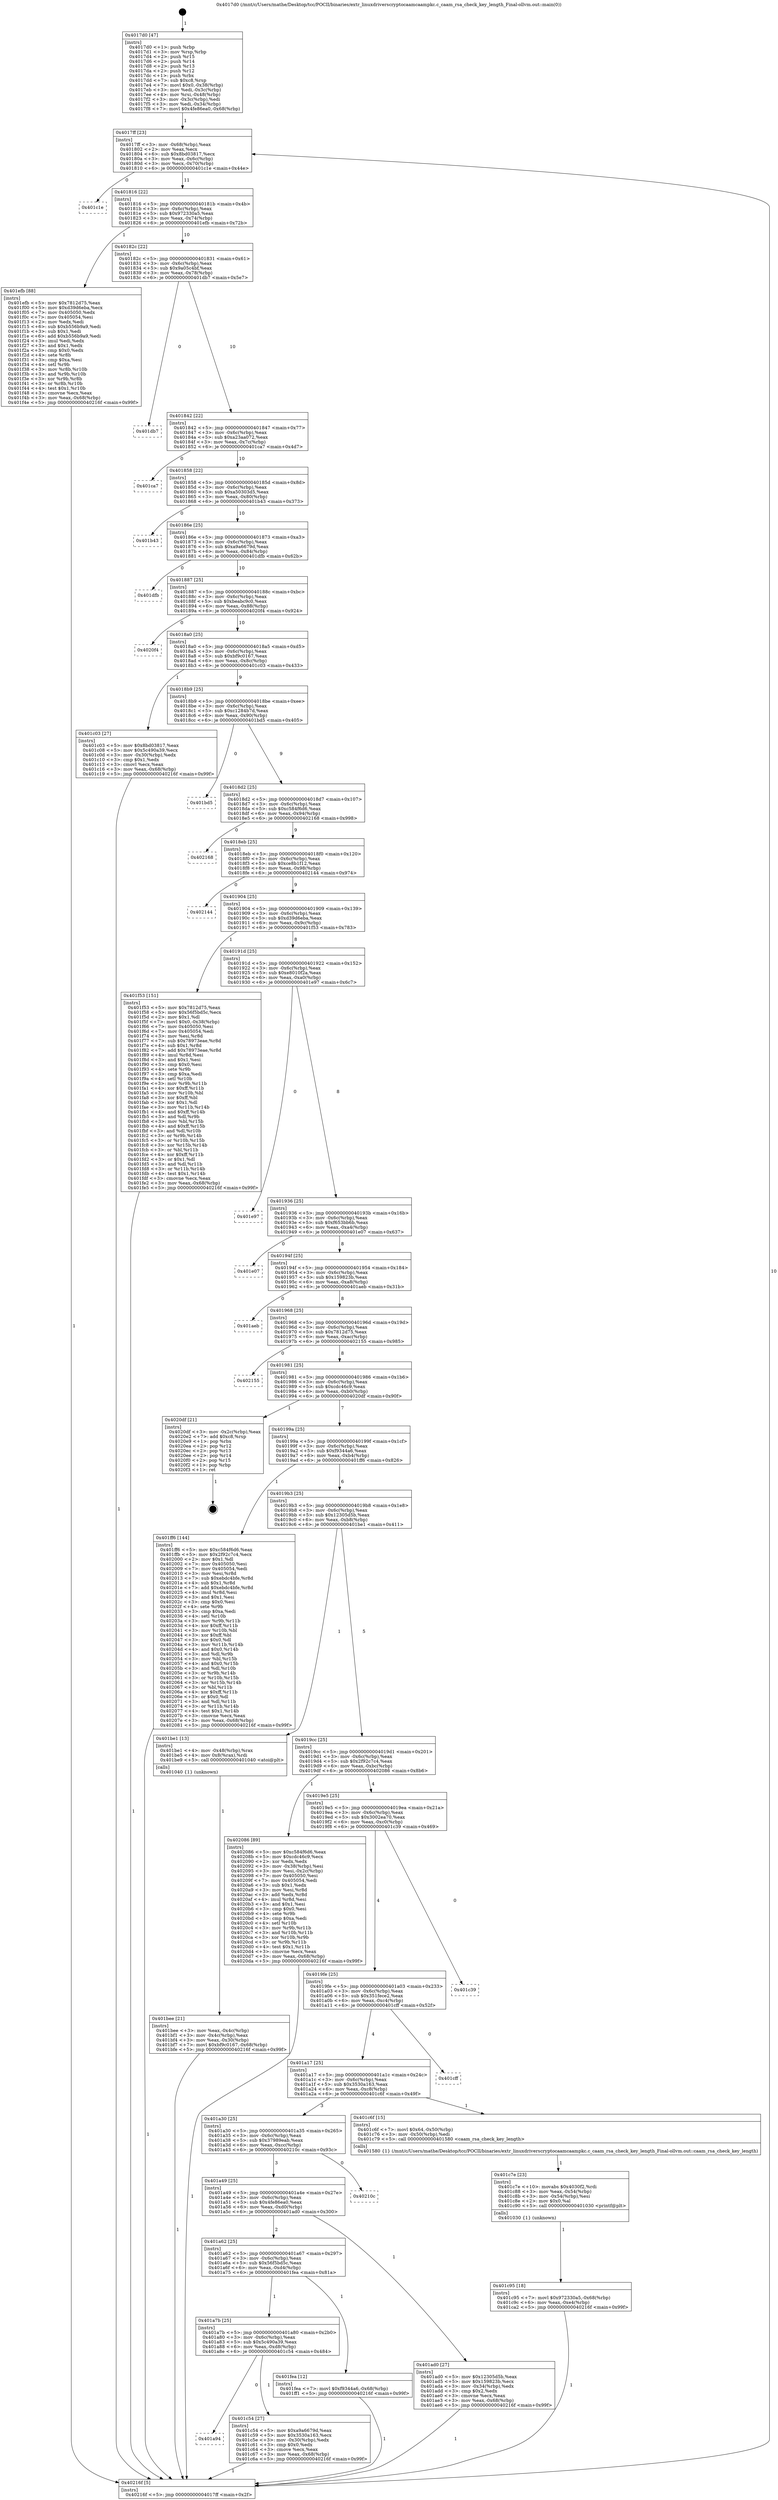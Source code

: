 digraph "0x4017d0" {
  label = "0x4017d0 (/mnt/c/Users/mathe/Desktop/tcc/POCII/binaries/extr_linuxdriverscryptocaamcaampkc.c_caam_rsa_check_key_length_Final-ollvm.out::main(0))"
  labelloc = "t"
  node[shape=record]

  Entry [label="",width=0.3,height=0.3,shape=circle,fillcolor=black,style=filled]
  "0x4017ff" [label="{
     0x4017ff [23]\l
     | [instrs]\l
     &nbsp;&nbsp;0x4017ff \<+3\>: mov -0x68(%rbp),%eax\l
     &nbsp;&nbsp;0x401802 \<+2\>: mov %eax,%ecx\l
     &nbsp;&nbsp;0x401804 \<+6\>: sub $0x8bd03817,%ecx\l
     &nbsp;&nbsp;0x40180a \<+3\>: mov %eax,-0x6c(%rbp)\l
     &nbsp;&nbsp;0x40180d \<+3\>: mov %ecx,-0x70(%rbp)\l
     &nbsp;&nbsp;0x401810 \<+6\>: je 0000000000401c1e \<main+0x44e\>\l
  }"]
  "0x401c1e" [label="{
     0x401c1e\l
  }", style=dashed]
  "0x401816" [label="{
     0x401816 [22]\l
     | [instrs]\l
     &nbsp;&nbsp;0x401816 \<+5\>: jmp 000000000040181b \<main+0x4b\>\l
     &nbsp;&nbsp;0x40181b \<+3\>: mov -0x6c(%rbp),%eax\l
     &nbsp;&nbsp;0x40181e \<+5\>: sub $0x972330a5,%eax\l
     &nbsp;&nbsp;0x401823 \<+3\>: mov %eax,-0x74(%rbp)\l
     &nbsp;&nbsp;0x401826 \<+6\>: je 0000000000401efb \<main+0x72b\>\l
  }"]
  Exit [label="",width=0.3,height=0.3,shape=circle,fillcolor=black,style=filled,peripheries=2]
  "0x401efb" [label="{
     0x401efb [88]\l
     | [instrs]\l
     &nbsp;&nbsp;0x401efb \<+5\>: mov $0x7812d75,%eax\l
     &nbsp;&nbsp;0x401f00 \<+5\>: mov $0xd39d6eba,%ecx\l
     &nbsp;&nbsp;0x401f05 \<+7\>: mov 0x405050,%edx\l
     &nbsp;&nbsp;0x401f0c \<+7\>: mov 0x405054,%esi\l
     &nbsp;&nbsp;0x401f13 \<+2\>: mov %edx,%edi\l
     &nbsp;&nbsp;0x401f15 \<+6\>: sub $0xb556b9a9,%edi\l
     &nbsp;&nbsp;0x401f1b \<+3\>: sub $0x1,%edi\l
     &nbsp;&nbsp;0x401f1e \<+6\>: add $0xb556b9a9,%edi\l
     &nbsp;&nbsp;0x401f24 \<+3\>: imul %edi,%edx\l
     &nbsp;&nbsp;0x401f27 \<+3\>: and $0x1,%edx\l
     &nbsp;&nbsp;0x401f2a \<+3\>: cmp $0x0,%edx\l
     &nbsp;&nbsp;0x401f2d \<+4\>: sete %r8b\l
     &nbsp;&nbsp;0x401f31 \<+3\>: cmp $0xa,%esi\l
     &nbsp;&nbsp;0x401f34 \<+4\>: setl %r9b\l
     &nbsp;&nbsp;0x401f38 \<+3\>: mov %r8b,%r10b\l
     &nbsp;&nbsp;0x401f3b \<+3\>: and %r9b,%r10b\l
     &nbsp;&nbsp;0x401f3e \<+3\>: xor %r9b,%r8b\l
     &nbsp;&nbsp;0x401f41 \<+3\>: or %r8b,%r10b\l
     &nbsp;&nbsp;0x401f44 \<+4\>: test $0x1,%r10b\l
     &nbsp;&nbsp;0x401f48 \<+3\>: cmovne %ecx,%eax\l
     &nbsp;&nbsp;0x401f4b \<+3\>: mov %eax,-0x68(%rbp)\l
     &nbsp;&nbsp;0x401f4e \<+5\>: jmp 000000000040216f \<main+0x99f\>\l
  }"]
  "0x40182c" [label="{
     0x40182c [22]\l
     | [instrs]\l
     &nbsp;&nbsp;0x40182c \<+5\>: jmp 0000000000401831 \<main+0x61\>\l
     &nbsp;&nbsp;0x401831 \<+3\>: mov -0x6c(%rbp),%eax\l
     &nbsp;&nbsp;0x401834 \<+5\>: sub $0x9a05c4bf,%eax\l
     &nbsp;&nbsp;0x401839 \<+3\>: mov %eax,-0x78(%rbp)\l
     &nbsp;&nbsp;0x40183c \<+6\>: je 0000000000401db7 \<main+0x5e7\>\l
  }"]
  "0x401c95" [label="{
     0x401c95 [18]\l
     | [instrs]\l
     &nbsp;&nbsp;0x401c95 \<+7\>: movl $0x972330a5,-0x68(%rbp)\l
     &nbsp;&nbsp;0x401c9c \<+6\>: mov %eax,-0xe4(%rbp)\l
     &nbsp;&nbsp;0x401ca2 \<+5\>: jmp 000000000040216f \<main+0x99f\>\l
  }"]
  "0x401db7" [label="{
     0x401db7\l
  }", style=dashed]
  "0x401842" [label="{
     0x401842 [22]\l
     | [instrs]\l
     &nbsp;&nbsp;0x401842 \<+5\>: jmp 0000000000401847 \<main+0x77\>\l
     &nbsp;&nbsp;0x401847 \<+3\>: mov -0x6c(%rbp),%eax\l
     &nbsp;&nbsp;0x40184a \<+5\>: sub $0xa23aa072,%eax\l
     &nbsp;&nbsp;0x40184f \<+3\>: mov %eax,-0x7c(%rbp)\l
     &nbsp;&nbsp;0x401852 \<+6\>: je 0000000000401ca7 \<main+0x4d7\>\l
  }"]
  "0x401c7e" [label="{
     0x401c7e [23]\l
     | [instrs]\l
     &nbsp;&nbsp;0x401c7e \<+10\>: movabs $0x4030f2,%rdi\l
     &nbsp;&nbsp;0x401c88 \<+3\>: mov %eax,-0x54(%rbp)\l
     &nbsp;&nbsp;0x401c8b \<+3\>: mov -0x54(%rbp),%esi\l
     &nbsp;&nbsp;0x401c8e \<+2\>: mov $0x0,%al\l
     &nbsp;&nbsp;0x401c90 \<+5\>: call 0000000000401030 \<printf@plt\>\l
     | [calls]\l
     &nbsp;&nbsp;0x401030 \{1\} (unknown)\l
  }"]
  "0x401ca7" [label="{
     0x401ca7\l
  }", style=dashed]
  "0x401858" [label="{
     0x401858 [22]\l
     | [instrs]\l
     &nbsp;&nbsp;0x401858 \<+5\>: jmp 000000000040185d \<main+0x8d\>\l
     &nbsp;&nbsp;0x40185d \<+3\>: mov -0x6c(%rbp),%eax\l
     &nbsp;&nbsp;0x401860 \<+5\>: sub $0xa50303d5,%eax\l
     &nbsp;&nbsp;0x401865 \<+3\>: mov %eax,-0x80(%rbp)\l
     &nbsp;&nbsp;0x401868 \<+6\>: je 0000000000401b43 \<main+0x373\>\l
  }"]
  "0x401a94" [label="{
     0x401a94\l
  }", style=dashed]
  "0x401b43" [label="{
     0x401b43\l
  }", style=dashed]
  "0x40186e" [label="{
     0x40186e [25]\l
     | [instrs]\l
     &nbsp;&nbsp;0x40186e \<+5\>: jmp 0000000000401873 \<main+0xa3\>\l
     &nbsp;&nbsp;0x401873 \<+3\>: mov -0x6c(%rbp),%eax\l
     &nbsp;&nbsp;0x401876 \<+5\>: sub $0xa9a6679d,%eax\l
     &nbsp;&nbsp;0x40187b \<+6\>: mov %eax,-0x84(%rbp)\l
     &nbsp;&nbsp;0x401881 \<+6\>: je 0000000000401dfb \<main+0x62b\>\l
  }"]
  "0x401c54" [label="{
     0x401c54 [27]\l
     | [instrs]\l
     &nbsp;&nbsp;0x401c54 \<+5\>: mov $0xa9a6679d,%eax\l
     &nbsp;&nbsp;0x401c59 \<+5\>: mov $0x3530a163,%ecx\l
     &nbsp;&nbsp;0x401c5e \<+3\>: mov -0x30(%rbp),%edx\l
     &nbsp;&nbsp;0x401c61 \<+3\>: cmp $0x0,%edx\l
     &nbsp;&nbsp;0x401c64 \<+3\>: cmove %ecx,%eax\l
     &nbsp;&nbsp;0x401c67 \<+3\>: mov %eax,-0x68(%rbp)\l
     &nbsp;&nbsp;0x401c6a \<+5\>: jmp 000000000040216f \<main+0x99f\>\l
  }"]
  "0x401dfb" [label="{
     0x401dfb\l
  }", style=dashed]
  "0x401887" [label="{
     0x401887 [25]\l
     | [instrs]\l
     &nbsp;&nbsp;0x401887 \<+5\>: jmp 000000000040188c \<main+0xbc\>\l
     &nbsp;&nbsp;0x40188c \<+3\>: mov -0x6c(%rbp),%eax\l
     &nbsp;&nbsp;0x40188f \<+5\>: sub $0xbeabc9c0,%eax\l
     &nbsp;&nbsp;0x401894 \<+6\>: mov %eax,-0x88(%rbp)\l
     &nbsp;&nbsp;0x40189a \<+6\>: je 00000000004020f4 \<main+0x924\>\l
  }"]
  "0x401a7b" [label="{
     0x401a7b [25]\l
     | [instrs]\l
     &nbsp;&nbsp;0x401a7b \<+5\>: jmp 0000000000401a80 \<main+0x2b0\>\l
     &nbsp;&nbsp;0x401a80 \<+3\>: mov -0x6c(%rbp),%eax\l
     &nbsp;&nbsp;0x401a83 \<+5\>: sub $0x5c490a39,%eax\l
     &nbsp;&nbsp;0x401a88 \<+6\>: mov %eax,-0xd8(%rbp)\l
     &nbsp;&nbsp;0x401a8e \<+6\>: je 0000000000401c54 \<main+0x484\>\l
  }"]
  "0x4020f4" [label="{
     0x4020f4\l
  }", style=dashed]
  "0x4018a0" [label="{
     0x4018a0 [25]\l
     | [instrs]\l
     &nbsp;&nbsp;0x4018a0 \<+5\>: jmp 00000000004018a5 \<main+0xd5\>\l
     &nbsp;&nbsp;0x4018a5 \<+3\>: mov -0x6c(%rbp),%eax\l
     &nbsp;&nbsp;0x4018a8 \<+5\>: sub $0xbf9c0167,%eax\l
     &nbsp;&nbsp;0x4018ad \<+6\>: mov %eax,-0x8c(%rbp)\l
     &nbsp;&nbsp;0x4018b3 \<+6\>: je 0000000000401c03 \<main+0x433\>\l
  }"]
  "0x401fea" [label="{
     0x401fea [12]\l
     | [instrs]\l
     &nbsp;&nbsp;0x401fea \<+7\>: movl $0xf9344a6,-0x68(%rbp)\l
     &nbsp;&nbsp;0x401ff1 \<+5\>: jmp 000000000040216f \<main+0x99f\>\l
  }"]
  "0x401c03" [label="{
     0x401c03 [27]\l
     | [instrs]\l
     &nbsp;&nbsp;0x401c03 \<+5\>: mov $0x8bd03817,%eax\l
     &nbsp;&nbsp;0x401c08 \<+5\>: mov $0x5c490a39,%ecx\l
     &nbsp;&nbsp;0x401c0d \<+3\>: mov -0x30(%rbp),%edx\l
     &nbsp;&nbsp;0x401c10 \<+3\>: cmp $0x1,%edx\l
     &nbsp;&nbsp;0x401c13 \<+3\>: cmovl %ecx,%eax\l
     &nbsp;&nbsp;0x401c16 \<+3\>: mov %eax,-0x68(%rbp)\l
     &nbsp;&nbsp;0x401c19 \<+5\>: jmp 000000000040216f \<main+0x99f\>\l
  }"]
  "0x4018b9" [label="{
     0x4018b9 [25]\l
     | [instrs]\l
     &nbsp;&nbsp;0x4018b9 \<+5\>: jmp 00000000004018be \<main+0xee\>\l
     &nbsp;&nbsp;0x4018be \<+3\>: mov -0x6c(%rbp),%eax\l
     &nbsp;&nbsp;0x4018c1 \<+5\>: sub $0xc1284b7d,%eax\l
     &nbsp;&nbsp;0x4018c6 \<+6\>: mov %eax,-0x90(%rbp)\l
     &nbsp;&nbsp;0x4018cc \<+6\>: je 0000000000401bd5 \<main+0x405\>\l
  }"]
  "0x401bee" [label="{
     0x401bee [21]\l
     | [instrs]\l
     &nbsp;&nbsp;0x401bee \<+3\>: mov %eax,-0x4c(%rbp)\l
     &nbsp;&nbsp;0x401bf1 \<+3\>: mov -0x4c(%rbp),%eax\l
     &nbsp;&nbsp;0x401bf4 \<+3\>: mov %eax,-0x30(%rbp)\l
     &nbsp;&nbsp;0x401bf7 \<+7\>: movl $0xbf9c0167,-0x68(%rbp)\l
     &nbsp;&nbsp;0x401bfe \<+5\>: jmp 000000000040216f \<main+0x99f\>\l
  }"]
  "0x401bd5" [label="{
     0x401bd5\l
  }", style=dashed]
  "0x4018d2" [label="{
     0x4018d2 [25]\l
     | [instrs]\l
     &nbsp;&nbsp;0x4018d2 \<+5\>: jmp 00000000004018d7 \<main+0x107\>\l
     &nbsp;&nbsp;0x4018d7 \<+3\>: mov -0x6c(%rbp),%eax\l
     &nbsp;&nbsp;0x4018da \<+5\>: sub $0xc584f6d6,%eax\l
     &nbsp;&nbsp;0x4018df \<+6\>: mov %eax,-0x94(%rbp)\l
     &nbsp;&nbsp;0x4018e5 \<+6\>: je 0000000000402168 \<main+0x998\>\l
  }"]
  "0x4017d0" [label="{
     0x4017d0 [47]\l
     | [instrs]\l
     &nbsp;&nbsp;0x4017d0 \<+1\>: push %rbp\l
     &nbsp;&nbsp;0x4017d1 \<+3\>: mov %rsp,%rbp\l
     &nbsp;&nbsp;0x4017d4 \<+2\>: push %r15\l
     &nbsp;&nbsp;0x4017d6 \<+2\>: push %r14\l
     &nbsp;&nbsp;0x4017d8 \<+2\>: push %r13\l
     &nbsp;&nbsp;0x4017da \<+2\>: push %r12\l
     &nbsp;&nbsp;0x4017dc \<+1\>: push %rbx\l
     &nbsp;&nbsp;0x4017dd \<+7\>: sub $0xc8,%rsp\l
     &nbsp;&nbsp;0x4017e4 \<+7\>: movl $0x0,-0x38(%rbp)\l
     &nbsp;&nbsp;0x4017eb \<+3\>: mov %edi,-0x3c(%rbp)\l
     &nbsp;&nbsp;0x4017ee \<+4\>: mov %rsi,-0x48(%rbp)\l
     &nbsp;&nbsp;0x4017f2 \<+3\>: mov -0x3c(%rbp),%edi\l
     &nbsp;&nbsp;0x4017f5 \<+3\>: mov %edi,-0x34(%rbp)\l
     &nbsp;&nbsp;0x4017f8 \<+7\>: movl $0x4fe86ea0,-0x68(%rbp)\l
  }"]
  "0x402168" [label="{
     0x402168\l
  }", style=dashed]
  "0x4018eb" [label="{
     0x4018eb [25]\l
     | [instrs]\l
     &nbsp;&nbsp;0x4018eb \<+5\>: jmp 00000000004018f0 \<main+0x120\>\l
     &nbsp;&nbsp;0x4018f0 \<+3\>: mov -0x6c(%rbp),%eax\l
     &nbsp;&nbsp;0x4018f3 \<+5\>: sub $0xce8b1f12,%eax\l
     &nbsp;&nbsp;0x4018f8 \<+6\>: mov %eax,-0x98(%rbp)\l
     &nbsp;&nbsp;0x4018fe \<+6\>: je 0000000000402144 \<main+0x974\>\l
  }"]
  "0x40216f" [label="{
     0x40216f [5]\l
     | [instrs]\l
     &nbsp;&nbsp;0x40216f \<+5\>: jmp 00000000004017ff \<main+0x2f\>\l
  }"]
  "0x402144" [label="{
     0x402144\l
  }", style=dashed]
  "0x401904" [label="{
     0x401904 [25]\l
     | [instrs]\l
     &nbsp;&nbsp;0x401904 \<+5\>: jmp 0000000000401909 \<main+0x139\>\l
     &nbsp;&nbsp;0x401909 \<+3\>: mov -0x6c(%rbp),%eax\l
     &nbsp;&nbsp;0x40190c \<+5\>: sub $0xd39d6eba,%eax\l
     &nbsp;&nbsp;0x401911 \<+6\>: mov %eax,-0x9c(%rbp)\l
     &nbsp;&nbsp;0x401917 \<+6\>: je 0000000000401f53 \<main+0x783\>\l
  }"]
  "0x401a62" [label="{
     0x401a62 [25]\l
     | [instrs]\l
     &nbsp;&nbsp;0x401a62 \<+5\>: jmp 0000000000401a67 \<main+0x297\>\l
     &nbsp;&nbsp;0x401a67 \<+3\>: mov -0x6c(%rbp),%eax\l
     &nbsp;&nbsp;0x401a6a \<+5\>: sub $0x56f5bd5c,%eax\l
     &nbsp;&nbsp;0x401a6f \<+6\>: mov %eax,-0xd4(%rbp)\l
     &nbsp;&nbsp;0x401a75 \<+6\>: je 0000000000401fea \<main+0x81a\>\l
  }"]
  "0x401f53" [label="{
     0x401f53 [151]\l
     | [instrs]\l
     &nbsp;&nbsp;0x401f53 \<+5\>: mov $0x7812d75,%eax\l
     &nbsp;&nbsp;0x401f58 \<+5\>: mov $0x56f5bd5c,%ecx\l
     &nbsp;&nbsp;0x401f5d \<+2\>: mov $0x1,%dl\l
     &nbsp;&nbsp;0x401f5f \<+7\>: movl $0x0,-0x38(%rbp)\l
     &nbsp;&nbsp;0x401f66 \<+7\>: mov 0x405050,%esi\l
     &nbsp;&nbsp;0x401f6d \<+7\>: mov 0x405054,%edi\l
     &nbsp;&nbsp;0x401f74 \<+3\>: mov %esi,%r8d\l
     &nbsp;&nbsp;0x401f77 \<+7\>: sub $0x78973eae,%r8d\l
     &nbsp;&nbsp;0x401f7e \<+4\>: sub $0x1,%r8d\l
     &nbsp;&nbsp;0x401f82 \<+7\>: add $0x78973eae,%r8d\l
     &nbsp;&nbsp;0x401f89 \<+4\>: imul %r8d,%esi\l
     &nbsp;&nbsp;0x401f8d \<+3\>: and $0x1,%esi\l
     &nbsp;&nbsp;0x401f90 \<+3\>: cmp $0x0,%esi\l
     &nbsp;&nbsp;0x401f93 \<+4\>: sete %r9b\l
     &nbsp;&nbsp;0x401f97 \<+3\>: cmp $0xa,%edi\l
     &nbsp;&nbsp;0x401f9a \<+4\>: setl %r10b\l
     &nbsp;&nbsp;0x401f9e \<+3\>: mov %r9b,%r11b\l
     &nbsp;&nbsp;0x401fa1 \<+4\>: xor $0xff,%r11b\l
     &nbsp;&nbsp;0x401fa5 \<+3\>: mov %r10b,%bl\l
     &nbsp;&nbsp;0x401fa8 \<+3\>: xor $0xff,%bl\l
     &nbsp;&nbsp;0x401fab \<+3\>: xor $0x1,%dl\l
     &nbsp;&nbsp;0x401fae \<+3\>: mov %r11b,%r14b\l
     &nbsp;&nbsp;0x401fb1 \<+4\>: and $0xff,%r14b\l
     &nbsp;&nbsp;0x401fb5 \<+3\>: and %dl,%r9b\l
     &nbsp;&nbsp;0x401fb8 \<+3\>: mov %bl,%r15b\l
     &nbsp;&nbsp;0x401fbb \<+4\>: and $0xff,%r15b\l
     &nbsp;&nbsp;0x401fbf \<+3\>: and %dl,%r10b\l
     &nbsp;&nbsp;0x401fc2 \<+3\>: or %r9b,%r14b\l
     &nbsp;&nbsp;0x401fc5 \<+3\>: or %r10b,%r15b\l
     &nbsp;&nbsp;0x401fc8 \<+3\>: xor %r15b,%r14b\l
     &nbsp;&nbsp;0x401fcb \<+3\>: or %bl,%r11b\l
     &nbsp;&nbsp;0x401fce \<+4\>: xor $0xff,%r11b\l
     &nbsp;&nbsp;0x401fd2 \<+3\>: or $0x1,%dl\l
     &nbsp;&nbsp;0x401fd5 \<+3\>: and %dl,%r11b\l
     &nbsp;&nbsp;0x401fd8 \<+3\>: or %r11b,%r14b\l
     &nbsp;&nbsp;0x401fdb \<+4\>: test $0x1,%r14b\l
     &nbsp;&nbsp;0x401fdf \<+3\>: cmovne %ecx,%eax\l
     &nbsp;&nbsp;0x401fe2 \<+3\>: mov %eax,-0x68(%rbp)\l
     &nbsp;&nbsp;0x401fe5 \<+5\>: jmp 000000000040216f \<main+0x99f\>\l
  }"]
  "0x40191d" [label="{
     0x40191d [25]\l
     | [instrs]\l
     &nbsp;&nbsp;0x40191d \<+5\>: jmp 0000000000401922 \<main+0x152\>\l
     &nbsp;&nbsp;0x401922 \<+3\>: mov -0x6c(%rbp),%eax\l
     &nbsp;&nbsp;0x401925 \<+5\>: sub $0xe8010f2a,%eax\l
     &nbsp;&nbsp;0x40192a \<+6\>: mov %eax,-0xa0(%rbp)\l
     &nbsp;&nbsp;0x401930 \<+6\>: je 0000000000401e97 \<main+0x6c7\>\l
  }"]
  "0x401ad0" [label="{
     0x401ad0 [27]\l
     | [instrs]\l
     &nbsp;&nbsp;0x401ad0 \<+5\>: mov $0x12305d5b,%eax\l
     &nbsp;&nbsp;0x401ad5 \<+5\>: mov $0x159823b,%ecx\l
     &nbsp;&nbsp;0x401ada \<+3\>: mov -0x34(%rbp),%edx\l
     &nbsp;&nbsp;0x401add \<+3\>: cmp $0x2,%edx\l
     &nbsp;&nbsp;0x401ae0 \<+3\>: cmovne %ecx,%eax\l
     &nbsp;&nbsp;0x401ae3 \<+3\>: mov %eax,-0x68(%rbp)\l
     &nbsp;&nbsp;0x401ae6 \<+5\>: jmp 000000000040216f \<main+0x99f\>\l
  }"]
  "0x401e97" [label="{
     0x401e97\l
  }", style=dashed]
  "0x401936" [label="{
     0x401936 [25]\l
     | [instrs]\l
     &nbsp;&nbsp;0x401936 \<+5\>: jmp 000000000040193b \<main+0x16b\>\l
     &nbsp;&nbsp;0x40193b \<+3\>: mov -0x6c(%rbp),%eax\l
     &nbsp;&nbsp;0x40193e \<+5\>: sub $0xf653bb6b,%eax\l
     &nbsp;&nbsp;0x401943 \<+6\>: mov %eax,-0xa4(%rbp)\l
     &nbsp;&nbsp;0x401949 \<+6\>: je 0000000000401e07 \<main+0x637\>\l
  }"]
  "0x401a49" [label="{
     0x401a49 [25]\l
     | [instrs]\l
     &nbsp;&nbsp;0x401a49 \<+5\>: jmp 0000000000401a4e \<main+0x27e\>\l
     &nbsp;&nbsp;0x401a4e \<+3\>: mov -0x6c(%rbp),%eax\l
     &nbsp;&nbsp;0x401a51 \<+5\>: sub $0x4fe86ea0,%eax\l
     &nbsp;&nbsp;0x401a56 \<+6\>: mov %eax,-0xd0(%rbp)\l
     &nbsp;&nbsp;0x401a5c \<+6\>: je 0000000000401ad0 \<main+0x300\>\l
  }"]
  "0x401e07" [label="{
     0x401e07\l
  }", style=dashed]
  "0x40194f" [label="{
     0x40194f [25]\l
     | [instrs]\l
     &nbsp;&nbsp;0x40194f \<+5\>: jmp 0000000000401954 \<main+0x184\>\l
     &nbsp;&nbsp;0x401954 \<+3\>: mov -0x6c(%rbp),%eax\l
     &nbsp;&nbsp;0x401957 \<+5\>: sub $0x159823b,%eax\l
     &nbsp;&nbsp;0x40195c \<+6\>: mov %eax,-0xa8(%rbp)\l
     &nbsp;&nbsp;0x401962 \<+6\>: je 0000000000401aeb \<main+0x31b\>\l
  }"]
  "0x40210c" [label="{
     0x40210c\l
  }", style=dashed]
  "0x401aeb" [label="{
     0x401aeb\l
  }", style=dashed]
  "0x401968" [label="{
     0x401968 [25]\l
     | [instrs]\l
     &nbsp;&nbsp;0x401968 \<+5\>: jmp 000000000040196d \<main+0x19d\>\l
     &nbsp;&nbsp;0x40196d \<+3\>: mov -0x6c(%rbp),%eax\l
     &nbsp;&nbsp;0x401970 \<+5\>: sub $0x7812d75,%eax\l
     &nbsp;&nbsp;0x401975 \<+6\>: mov %eax,-0xac(%rbp)\l
     &nbsp;&nbsp;0x40197b \<+6\>: je 0000000000402155 \<main+0x985\>\l
  }"]
  "0x401a30" [label="{
     0x401a30 [25]\l
     | [instrs]\l
     &nbsp;&nbsp;0x401a30 \<+5\>: jmp 0000000000401a35 \<main+0x265\>\l
     &nbsp;&nbsp;0x401a35 \<+3\>: mov -0x6c(%rbp),%eax\l
     &nbsp;&nbsp;0x401a38 \<+5\>: sub $0x37989eab,%eax\l
     &nbsp;&nbsp;0x401a3d \<+6\>: mov %eax,-0xcc(%rbp)\l
     &nbsp;&nbsp;0x401a43 \<+6\>: je 000000000040210c \<main+0x93c\>\l
  }"]
  "0x402155" [label="{
     0x402155\l
  }", style=dashed]
  "0x401981" [label="{
     0x401981 [25]\l
     | [instrs]\l
     &nbsp;&nbsp;0x401981 \<+5\>: jmp 0000000000401986 \<main+0x1b6\>\l
     &nbsp;&nbsp;0x401986 \<+3\>: mov -0x6c(%rbp),%eax\l
     &nbsp;&nbsp;0x401989 \<+5\>: sub $0xcdc46c9,%eax\l
     &nbsp;&nbsp;0x40198e \<+6\>: mov %eax,-0xb0(%rbp)\l
     &nbsp;&nbsp;0x401994 \<+6\>: je 00000000004020df \<main+0x90f\>\l
  }"]
  "0x401c6f" [label="{
     0x401c6f [15]\l
     | [instrs]\l
     &nbsp;&nbsp;0x401c6f \<+7\>: movl $0x64,-0x50(%rbp)\l
     &nbsp;&nbsp;0x401c76 \<+3\>: mov -0x50(%rbp),%edi\l
     &nbsp;&nbsp;0x401c79 \<+5\>: call 0000000000401580 \<caam_rsa_check_key_length\>\l
     | [calls]\l
     &nbsp;&nbsp;0x401580 \{1\} (/mnt/c/Users/mathe/Desktop/tcc/POCII/binaries/extr_linuxdriverscryptocaamcaampkc.c_caam_rsa_check_key_length_Final-ollvm.out::caam_rsa_check_key_length)\l
  }"]
  "0x4020df" [label="{
     0x4020df [21]\l
     | [instrs]\l
     &nbsp;&nbsp;0x4020df \<+3\>: mov -0x2c(%rbp),%eax\l
     &nbsp;&nbsp;0x4020e2 \<+7\>: add $0xc8,%rsp\l
     &nbsp;&nbsp;0x4020e9 \<+1\>: pop %rbx\l
     &nbsp;&nbsp;0x4020ea \<+2\>: pop %r12\l
     &nbsp;&nbsp;0x4020ec \<+2\>: pop %r13\l
     &nbsp;&nbsp;0x4020ee \<+2\>: pop %r14\l
     &nbsp;&nbsp;0x4020f0 \<+2\>: pop %r15\l
     &nbsp;&nbsp;0x4020f2 \<+1\>: pop %rbp\l
     &nbsp;&nbsp;0x4020f3 \<+1\>: ret\l
  }"]
  "0x40199a" [label="{
     0x40199a [25]\l
     | [instrs]\l
     &nbsp;&nbsp;0x40199a \<+5\>: jmp 000000000040199f \<main+0x1cf\>\l
     &nbsp;&nbsp;0x40199f \<+3\>: mov -0x6c(%rbp),%eax\l
     &nbsp;&nbsp;0x4019a2 \<+5\>: sub $0xf9344a6,%eax\l
     &nbsp;&nbsp;0x4019a7 \<+6\>: mov %eax,-0xb4(%rbp)\l
     &nbsp;&nbsp;0x4019ad \<+6\>: je 0000000000401ff6 \<main+0x826\>\l
  }"]
  "0x401a17" [label="{
     0x401a17 [25]\l
     | [instrs]\l
     &nbsp;&nbsp;0x401a17 \<+5\>: jmp 0000000000401a1c \<main+0x24c\>\l
     &nbsp;&nbsp;0x401a1c \<+3\>: mov -0x6c(%rbp),%eax\l
     &nbsp;&nbsp;0x401a1f \<+5\>: sub $0x3530a163,%eax\l
     &nbsp;&nbsp;0x401a24 \<+6\>: mov %eax,-0xc8(%rbp)\l
     &nbsp;&nbsp;0x401a2a \<+6\>: je 0000000000401c6f \<main+0x49f\>\l
  }"]
  "0x401ff6" [label="{
     0x401ff6 [144]\l
     | [instrs]\l
     &nbsp;&nbsp;0x401ff6 \<+5\>: mov $0xc584f6d6,%eax\l
     &nbsp;&nbsp;0x401ffb \<+5\>: mov $0x2f92c7c4,%ecx\l
     &nbsp;&nbsp;0x402000 \<+2\>: mov $0x1,%dl\l
     &nbsp;&nbsp;0x402002 \<+7\>: mov 0x405050,%esi\l
     &nbsp;&nbsp;0x402009 \<+7\>: mov 0x405054,%edi\l
     &nbsp;&nbsp;0x402010 \<+3\>: mov %esi,%r8d\l
     &nbsp;&nbsp;0x402013 \<+7\>: sub $0xebdc4bfe,%r8d\l
     &nbsp;&nbsp;0x40201a \<+4\>: sub $0x1,%r8d\l
     &nbsp;&nbsp;0x40201e \<+7\>: add $0xebdc4bfe,%r8d\l
     &nbsp;&nbsp;0x402025 \<+4\>: imul %r8d,%esi\l
     &nbsp;&nbsp;0x402029 \<+3\>: and $0x1,%esi\l
     &nbsp;&nbsp;0x40202c \<+3\>: cmp $0x0,%esi\l
     &nbsp;&nbsp;0x40202f \<+4\>: sete %r9b\l
     &nbsp;&nbsp;0x402033 \<+3\>: cmp $0xa,%edi\l
     &nbsp;&nbsp;0x402036 \<+4\>: setl %r10b\l
     &nbsp;&nbsp;0x40203a \<+3\>: mov %r9b,%r11b\l
     &nbsp;&nbsp;0x40203d \<+4\>: xor $0xff,%r11b\l
     &nbsp;&nbsp;0x402041 \<+3\>: mov %r10b,%bl\l
     &nbsp;&nbsp;0x402044 \<+3\>: xor $0xff,%bl\l
     &nbsp;&nbsp;0x402047 \<+3\>: xor $0x0,%dl\l
     &nbsp;&nbsp;0x40204a \<+3\>: mov %r11b,%r14b\l
     &nbsp;&nbsp;0x40204d \<+4\>: and $0x0,%r14b\l
     &nbsp;&nbsp;0x402051 \<+3\>: and %dl,%r9b\l
     &nbsp;&nbsp;0x402054 \<+3\>: mov %bl,%r15b\l
     &nbsp;&nbsp;0x402057 \<+4\>: and $0x0,%r15b\l
     &nbsp;&nbsp;0x40205b \<+3\>: and %dl,%r10b\l
     &nbsp;&nbsp;0x40205e \<+3\>: or %r9b,%r14b\l
     &nbsp;&nbsp;0x402061 \<+3\>: or %r10b,%r15b\l
     &nbsp;&nbsp;0x402064 \<+3\>: xor %r15b,%r14b\l
     &nbsp;&nbsp;0x402067 \<+3\>: or %bl,%r11b\l
     &nbsp;&nbsp;0x40206a \<+4\>: xor $0xff,%r11b\l
     &nbsp;&nbsp;0x40206e \<+3\>: or $0x0,%dl\l
     &nbsp;&nbsp;0x402071 \<+3\>: and %dl,%r11b\l
     &nbsp;&nbsp;0x402074 \<+3\>: or %r11b,%r14b\l
     &nbsp;&nbsp;0x402077 \<+4\>: test $0x1,%r14b\l
     &nbsp;&nbsp;0x40207b \<+3\>: cmovne %ecx,%eax\l
     &nbsp;&nbsp;0x40207e \<+3\>: mov %eax,-0x68(%rbp)\l
     &nbsp;&nbsp;0x402081 \<+5\>: jmp 000000000040216f \<main+0x99f\>\l
  }"]
  "0x4019b3" [label="{
     0x4019b3 [25]\l
     | [instrs]\l
     &nbsp;&nbsp;0x4019b3 \<+5\>: jmp 00000000004019b8 \<main+0x1e8\>\l
     &nbsp;&nbsp;0x4019b8 \<+3\>: mov -0x6c(%rbp),%eax\l
     &nbsp;&nbsp;0x4019bb \<+5\>: sub $0x12305d5b,%eax\l
     &nbsp;&nbsp;0x4019c0 \<+6\>: mov %eax,-0xb8(%rbp)\l
     &nbsp;&nbsp;0x4019c6 \<+6\>: je 0000000000401be1 \<main+0x411\>\l
  }"]
  "0x401cff" [label="{
     0x401cff\l
  }", style=dashed]
  "0x401be1" [label="{
     0x401be1 [13]\l
     | [instrs]\l
     &nbsp;&nbsp;0x401be1 \<+4\>: mov -0x48(%rbp),%rax\l
     &nbsp;&nbsp;0x401be5 \<+4\>: mov 0x8(%rax),%rdi\l
     &nbsp;&nbsp;0x401be9 \<+5\>: call 0000000000401040 \<atoi@plt\>\l
     | [calls]\l
     &nbsp;&nbsp;0x401040 \{1\} (unknown)\l
  }"]
  "0x4019cc" [label="{
     0x4019cc [25]\l
     | [instrs]\l
     &nbsp;&nbsp;0x4019cc \<+5\>: jmp 00000000004019d1 \<main+0x201\>\l
     &nbsp;&nbsp;0x4019d1 \<+3\>: mov -0x6c(%rbp),%eax\l
     &nbsp;&nbsp;0x4019d4 \<+5\>: sub $0x2f92c7c4,%eax\l
     &nbsp;&nbsp;0x4019d9 \<+6\>: mov %eax,-0xbc(%rbp)\l
     &nbsp;&nbsp;0x4019df \<+6\>: je 0000000000402086 \<main+0x8b6\>\l
  }"]
  "0x4019fe" [label="{
     0x4019fe [25]\l
     | [instrs]\l
     &nbsp;&nbsp;0x4019fe \<+5\>: jmp 0000000000401a03 \<main+0x233\>\l
     &nbsp;&nbsp;0x401a03 \<+3\>: mov -0x6c(%rbp),%eax\l
     &nbsp;&nbsp;0x401a06 \<+5\>: sub $0x351fece2,%eax\l
     &nbsp;&nbsp;0x401a0b \<+6\>: mov %eax,-0xc4(%rbp)\l
     &nbsp;&nbsp;0x401a11 \<+6\>: je 0000000000401cff \<main+0x52f\>\l
  }"]
  "0x402086" [label="{
     0x402086 [89]\l
     | [instrs]\l
     &nbsp;&nbsp;0x402086 \<+5\>: mov $0xc584f6d6,%eax\l
     &nbsp;&nbsp;0x40208b \<+5\>: mov $0xcdc46c9,%ecx\l
     &nbsp;&nbsp;0x402090 \<+2\>: xor %edx,%edx\l
     &nbsp;&nbsp;0x402092 \<+3\>: mov -0x38(%rbp),%esi\l
     &nbsp;&nbsp;0x402095 \<+3\>: mov %esi,-0x2c(%rbp)\l
     &nbsp;&nbsp;0x402098 \<+7\>: mov 0x405050,%esi\l
     &nbsp;&nbsp;0x40209f \<+7\>: mov 0x405054,%edi\l
     &nbsp;&nbsp;0x4020a6 \<+3\>: sub $0x1,%edx\l
     &nbsp;&nbsp;0x4020a9 \<+3\>: mov %esi,%r8d\l
     &nbsp;&nbsp;0x4020ac \<+3\>: add %edx,%r8d\l
     &nbsp;&nbsp;0x4020af \<+4\>: imul %r8d,%esi\l
     &nbsp;&nbsp;0x4020b3 \<+3\>: and $0x1,%esi\l
     &nbsp;&nbsp;0x4020b6 \<+3\>: cmp $0x0,%esi\l
     &nbsp;&nbsp;0x4020b9 \<+4\>: sete %r9b\l
     &nbsp;&nbsp;0x4020bd \<+3\>: cmp $0xa,%edi\l
     &nbsp;&nbsp;0x4020c0 \<+4\>: setl %r10b\l
     &nbsp;&nbsp;0x4020c4 \<+3\>: mov %r9b,%r11b\l
     &nbsp;&nbsp;0x4020c7 \<+3\>: and %r10b,%r11b\l
     &nbsp;&nbsp;0x4020ca \<+3\>: xor %r10b,%r9b\l
     &nbsp;&nbsp;0x4020cd \<+3\>: or %r9b,%r11b\l
     &nbsp;&nbsp;0x4020d0 \<+4\>: test $0x1,%r11b\l
     &nbsp;&nbsp;0x4020d4 \<+3\>: cmovne %ecx,%eax\l
     &nbsp;&nbsp;0x4020d7 \<+3\>: mov %eax,-0x68(%rbp)\l
     &nbsp;&nbsp;0x4020da \<+5\>: jmp 000000000040216f \<main+0x99f\>\l
  }"]
  "0x4019e5" [label="{
     0x4019e5 [25]\l
     | [instrs]\l
     &nbsp;&nbsp;0x4019e5 \<+5\>: jmp 00000000004019ea \<main+0x21a\>\l
     &nbsp;&nbsp;0x4019ea \<+3\>: mov -0x6c(%rbp),%eax\l
     &nbsp;&nbsp;0x4019ed \<+5\>: sub $0x3002ea70,%eax\l
     &nbsp;&nbsp;0x4019f2 \<+6\>: mov %eax,-0xc0(%rbp)\l
     &nbsp;&nbsp;0x4019f8 \<+6\>: je 0000000000401c39 \<main+0x469\>\l
  }"]
  "0x401c39" [label="{
     0x401c39\l
  }", style=dashed]
  Entry -> "0x4017d0" [label=" 1"]
  "0x4017ff" -> "0x401c1e" [label=" 0"]
  "0x4017ff" -> "0x401816" [label=" 11"]
  "0x4020df" -> Exit [label=" 1"]
  "0x401816" -> "0x401efb" [label=" 1"]
  "0x401816" -> "0x40182c" [label=" 10"]
  "0x402086" -> "0x40216f" [label=" 1"]
  "0x40182c" -> "0x401db7" [label=" 0"]
  "0x40182c" -> "0x401842" [label=" 10"]
  "0x401ff6" -> "0x40216f" [label=" 1"]
  "0x401842" -> "0x401ca7" [label=" 0"]
  "0x401842" -> "0x401858" [label=" 10"]
  "0x401fea" -> "0x40216f" [label=" 1"]
  "0x401858" -> "0x401b43" [label=" 0"]
  "0x401858" -> "0x40186e" [label=" 10"]
  "0x401f53" -> "0x40216f" [label=" 1"]
  "0x40186e" -> "0x401dfb" [label=" 0"]
  "0x40186e" -> "0x401887" [label=" 10"]
  "0x401efb" -> "0x40216f" [label=" 1"]
  "0x401887" -> "0x4020f4" [label=" 0"]
  "0x401887" -> "0x4018a0" [label=" 10"]
  "0x401c7e" -> "0x401c95" [label=" 1"]
  "0x4018a0" -> "0x401c03" [label=" 1"]
  "0x4018a0" -> "0x4018b9" [label=" 9"]
  "0x401c6f" -> "0x401c7e" [label=" 1"]
  "0x4018b9" -> "0x401bd5" [label=" 0"]
  "0x4018b9" -> "0x4018d2" [label=" 9"]
  "0x401a7b" -> "0x401a94" [label=" 0"]
  "0x4018d2" -> "0x402168" [label=" 0"]
  "0x4018d2" -> "0x4018eb" [label=" 9"]
  "0x401a7b" -> "0x401c54" [label=" 1"]
  "0x4018eb" -> "0x402144" [label=" 0"]
  "0x4018eb" -> "0x401904" [label=" 9"]
  "0x401c95" -> "0x40216f" [label=" 1"]
  "0x401904" -> "0x401f53" [label=" 1"]
  "0x401904" -> "0x40191d" [label=" 8"]
  "0x401a62" -> "0x401a7b" [label=" 1"]
  "0x40191d" -> "0x401e97" [label=" 0"]
  "0x40191d" -> "0x401936" [label=" 8"]
  "0x401a62" -> "0x401fea" [label=" 1"]
  "0x401936" -> "0x401e07" [label=" 0"]
  "0x401936" -> "0x40194f" [label=" 8"]
  "0x401c03" -> "0x40216f" [label=" 1"]
  "0x40194f" -> "0x401aeb" [label=" 0"]
  "0x40194f" -> "0x401968" [label=" 8"]
  "0x401bee" -> "0x40216f" [label=" 1"]
  "0x401968" -> "0x402155" [label=" 0"]
  "0x401968" -> "0x401981" [label=" 8"]
  "0x40216f" -> "0x4017ff" [label=" 10"]
  "0x401981" -> "0x4020df" [label=" 1"]
  "0x401981" -> "0x40199a" [label=" 7"]
  "0x4017d0" -> "0x4017ff" [label=" 1"]
  "0x40199a" -> "0x401ff6" [label=" 1"]
  "0x40199a" -> "0x4019b3" [label=" 6"]
  "0x401a49" -> "0x401a62" [label=" 2"]
  "0x4019b3" -> "0x401be1" [label=" 1"]
  "0x4019b3" -> "0x4019cc" [label=" 5"]
  "0x401a49" -> "0x401ad0" [label=" 1"]
  "0x4019cc" -> "0x402086" [label=" 1"]
  "0x4019cc" -> "0x4019e5" [label=" 4"]
  "0x401a30" -> "0x401a49" [label=" 3"]
  "0x4019e5" -> "0x401c39" [label=" 0"]
  "0x4019e5" -> "0x4019fe" [label=" 4"]
  "0x401c54" -> "0x40216f" [label=" 1"]
  "0x4019fe" -> "0x401cff" [label=" 0"]
  "0x4019fe" -> "0x401a17" [label=" 4"]
  "0x401ad0" -> "0x40216f" [label=" 1"]
  "0x401a17" -> "0x401c6f" [label=" 1"]
  "0x401a17" -> "0x401a30" [label=" 3"]
  "0x401be1" -> "0x401bee" [label=" 1"]
  "0x401a30" -> "0x40210c" [label=" 0"]
}
